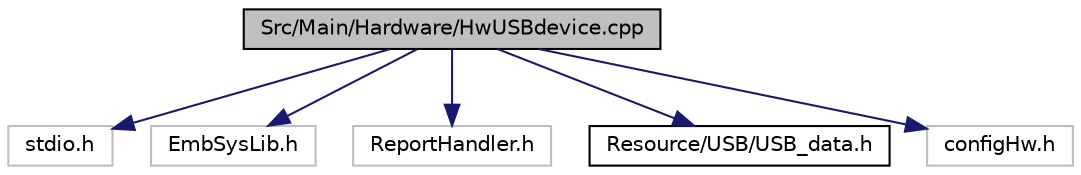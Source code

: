 digraph "Src/Main/Hardware/HwUSBdevice.cpp"
{
 // LATEX_PDF_SIZE
  edge [fontname="Helvetica",fontsize="10",labelfontname="Helvetica",labelfontsize="10"];
  node [fontname="Helvetica",fontsize="10",shape=record];
  Node1 [label="Src/Main/Hardware/HwUSBdevice.cpp",height=0.2,width=0.4,color="black", fillcolor="grey75", style="filled", fontcolor="black",tooltip="Sample of using hardware related class 'USB'."];
  Node1 -> Node2 [color="midnightblue",fontsize="10",style="solid"];
  Node2 [label="stdio.h",height=0.2,width=0.4,color="grey75", fillcolor="white", style="filled",tooltip=" "];
  Node1 -> Node3 [color="midnightblue",fontsize="10",style="solid"];
  Node3 [label="EmbSysLib.h",height=0.2,width=0.4,color="grey75", fillcolor="white", style="filled",tooltip=" "];
  Node1 -> Node4 [color="midnightblue",fontsize="10",style="solid"];
  Node4 [label="ReportHandler.h",height=0.2,width=0.4,color="grey75", fillcolor="white", style="filled",tooltip=" "];
  Node1 -> Node5 [color="midnightblue",fontsize="10",style="solid"];
  Node5 [label="Resource/USB/USB_data.h",height=0.2,width=0.4,color="black", fillcolor="white", style="filled",URL="$USB__data_8h_source.html",tooltip=" "];
  Node1 -> Node6 [color="midnightblue",fontsize="10",style="solid"];
  Node6 [label="configHw.h",height=0.2,width=0.4,color="grey75", fillcolor="white", style="filled",tooltip=" "];
}
